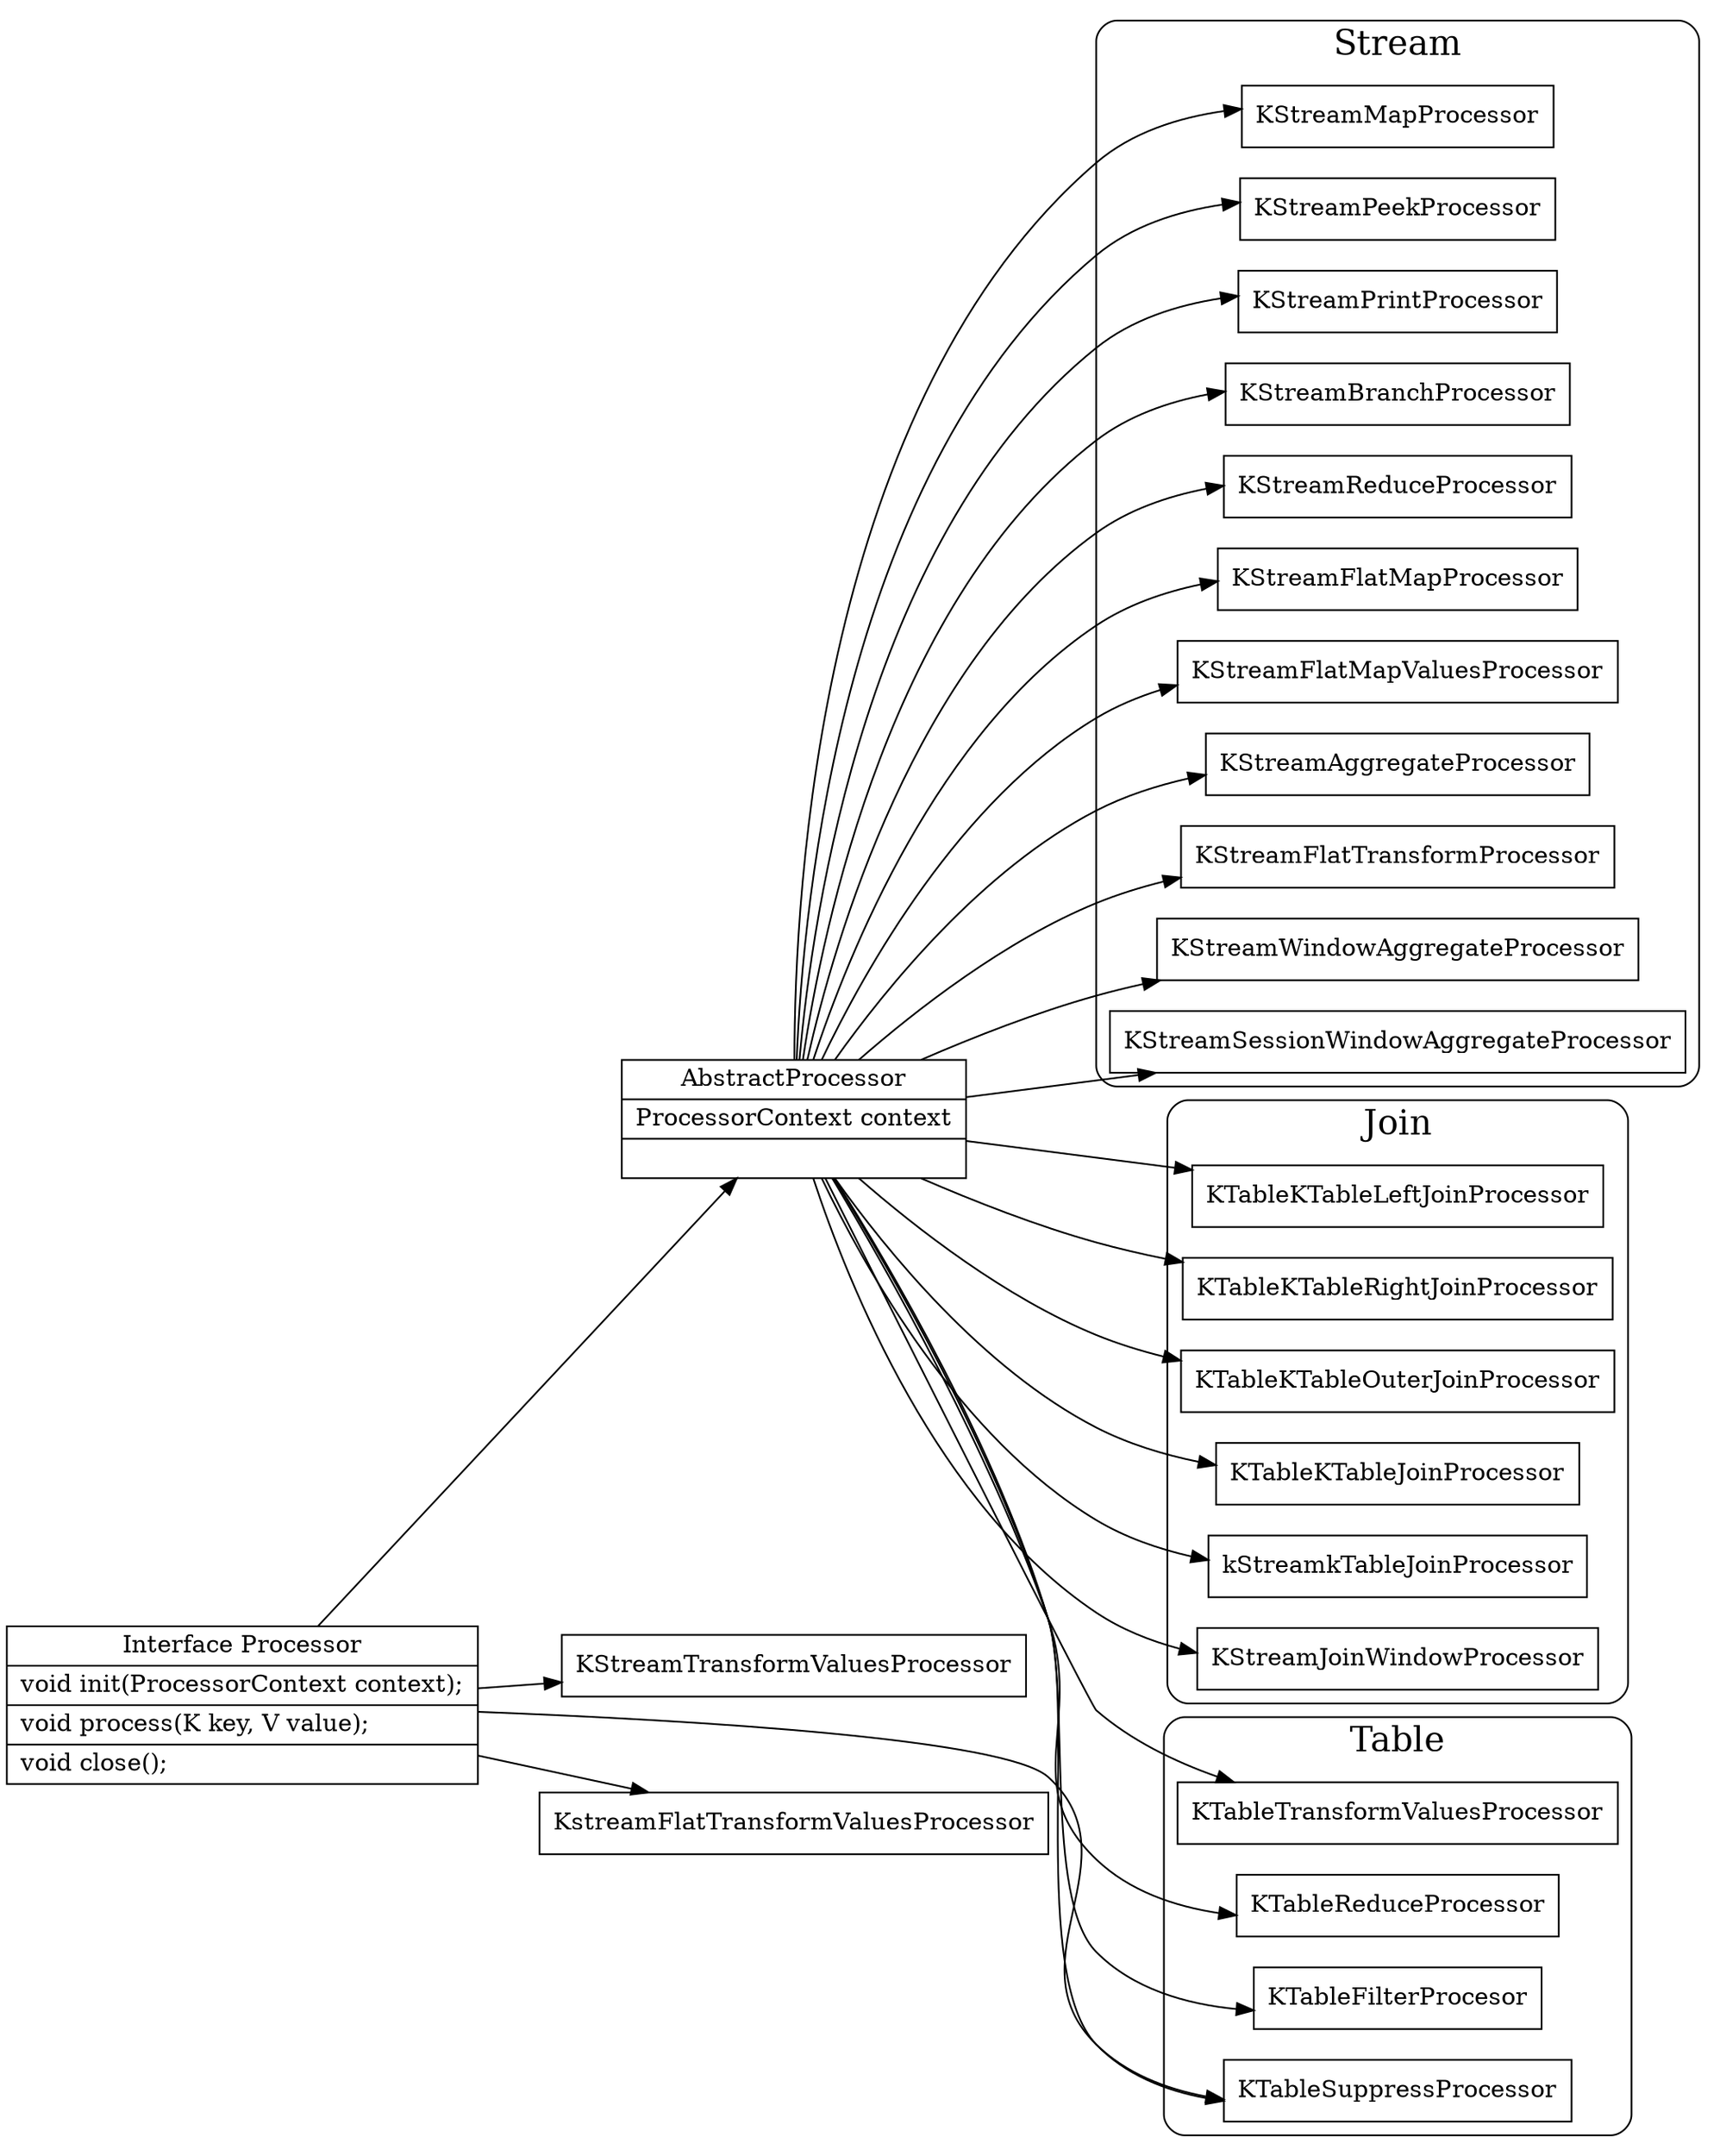 digraph processor {
  node[shape=box;];
  newrank=true;
  rankdir=LR;
  Processor[shape="record";
    label="{{
      Interface Processor|
        <pc> void init(ProcessorContext context);\l|
        void process(K key, V value);\l|
        void close();\l
    }}";
  ];
  AbstractProcessor[
    shape="record";
    label="{{
      AbstractProcessor|
      ProcessorContext context\l|
    }}";
  ];

  Processor -> {
    AbstractProcessor;
    KStreamTransformValuesProcessor;
    KTableSuppressProcessor;
    KstreamFlatTransformValuesProcessor;
  };
  subgraph cluster_Stream {
    graph[label="Stream";fontsize=20;style=rounded];
    KStreamMapProcessor;
    KStreamPeekProcessor;
    KStreamPrintProcessor;
    KStreamBranchProcessor;
    KStreamReduceProcessor;
    KStreamFlatMapProcessor;
    KStreamFlatMapValuesProcessor;
    KStreamAggregateProcessor;
    KStreamFlatTransformProcessor;
    KStreamWindowAggregateProcessor;
    KStreamSessionWindowAggregateProcessor
  };
  subgraph cluster_Table {
    graph[label="Table";fontsize=20;style=rounded];
    KTableSuppressProcessor;
    KTableReduceProcessor;
    KTableFilterProcesor;
    KTableTransformValuesProcessor;
  };

  subgraph cluster_Join {
    graph[label="Join";fontsize=20;style=rounded];
    KTableKTableLeftJoinProcessor;
    KTableKTableRightJoinProcessor;
    KTableKTableOuterJoinProcessor;
    KTableKTableJoinProcessor;
    kStreamkTableJoinProcessor;
    KStreamJoinWindowProcessor;
  };

  AbstractProcessor -> {
    KStreamMapProcessor;
    KStreamPeekProcessor;
    KStreamPrintProcessor;
    KStreamBranchProcessor;
    KStreamReduceProcessor;
    KStreamFlatMapProcessor;
    KStreamAggregateProcessor;
    KStreamJoinWindowProcessor;
    KStreamFlatMapValuesProcessor;
    KStreamWindowAggregateProcessor;
    KTableSuppressProcessor;
    KTableReduceProcessor;
    KTableFilterProcesor;
    KTableTransformValuesProcessor;
    KTableKTableJoinProcessor;
    KTableKTableLeftJoinProcessor;
    KTableKTableRightJoinProcessor;
    KTableKTableOuterJoinProcessor;
    kStreamkTableJoinProcessor;
    KStreamSessionWindowAggregateProcessor;
    KStreamFlatTransformProcessor;
  }
}
